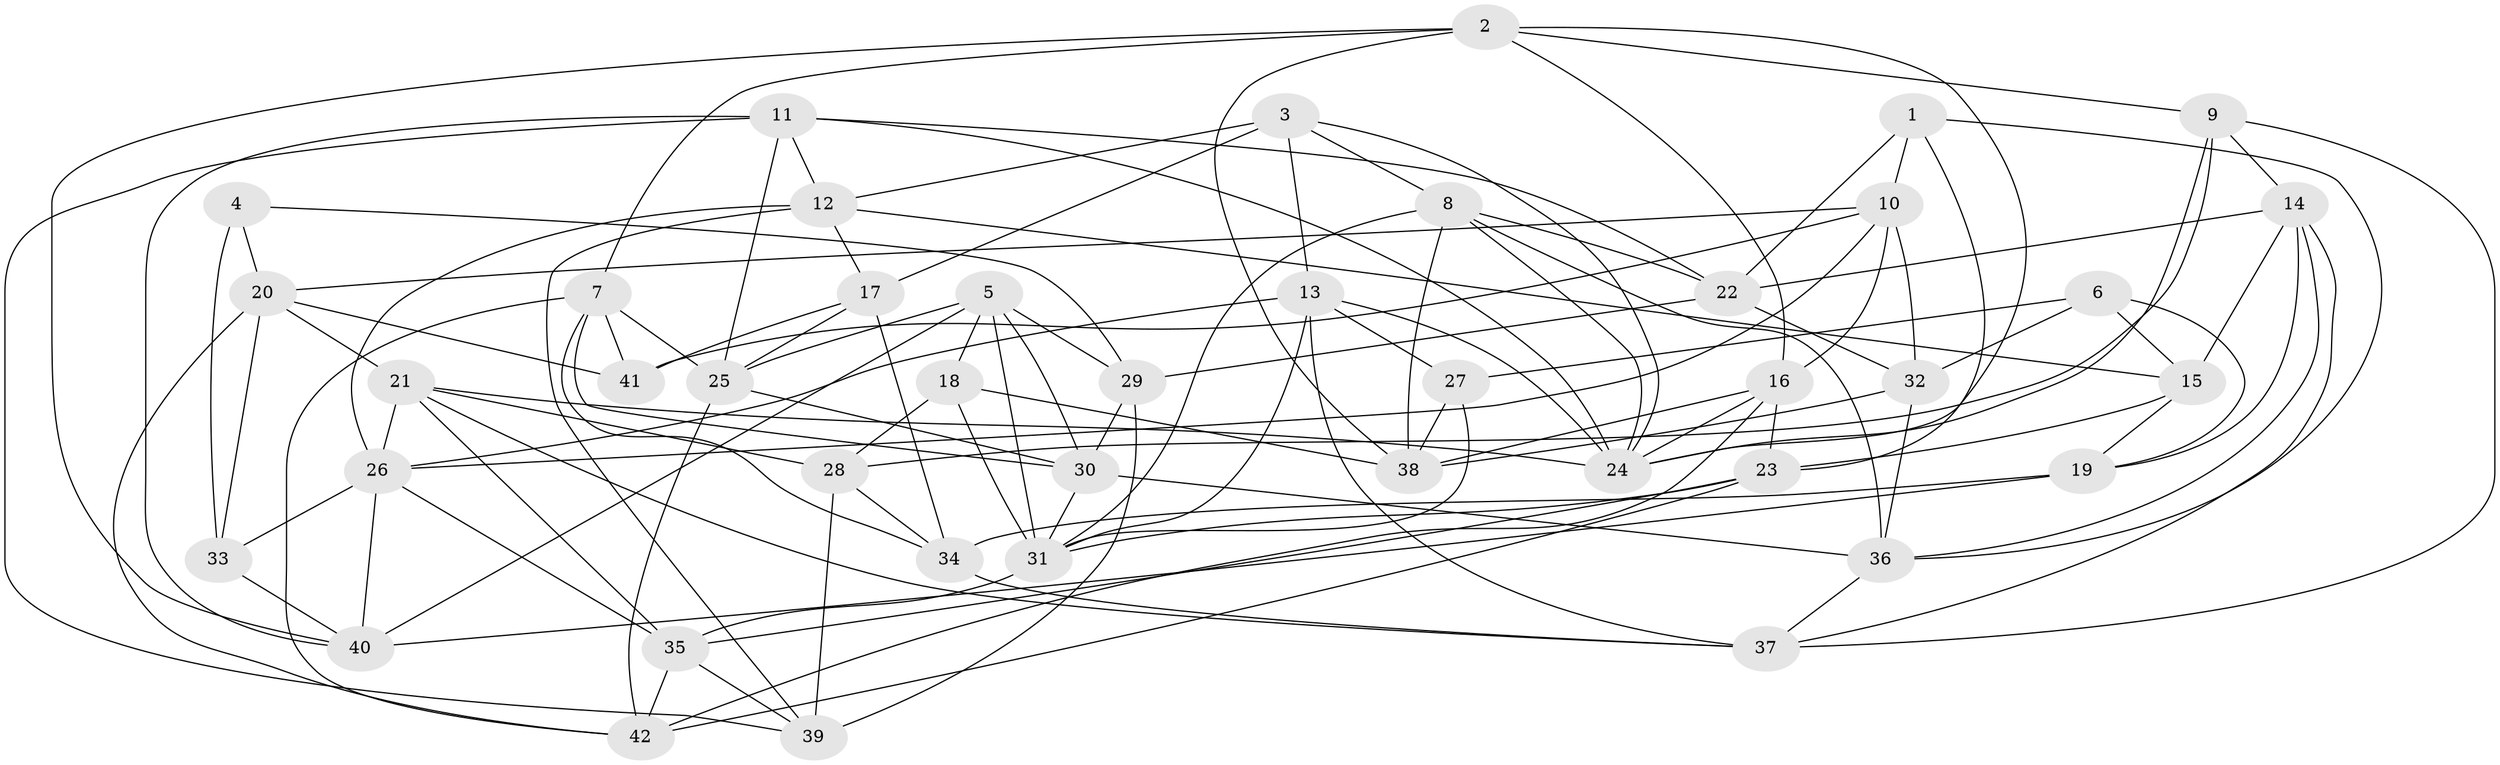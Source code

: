 // original degree distribution, {4: 1.0}
// Generated by graph-tools (version 1.1) at 2025/03/03/09/25 03:03:09]
// undirected, 42 vertices, 116 edges
graph export_dot {
graph [start="1"]
  node [color=gray90,style=filled];
  1;
  2;
  3;
  4;
  5;
  6;
  7;
  8;
  9;
  10;
  11;
  12;
  13;
  14;
  15;
  16;
  17;
  18;
  19;
  20;
  21;
  22;
  23;
  24;
  25;
  26;
  27;
  28;
  29;
  30;
  31;
  32;
  33;
  34;
  35;
  36;
  37;
  38;
  39;
  40;
  41;
  42;
  1 -- 10 [weight=1.0];
  1 -- 22 [weight=1.0];
  1 -- 23 [weight=1.0];
  1 -- 36 [weight=1.0];
  2 -- 7 [weight=1.0];
  2 -- 9 [weight=1.0];
  2 -- 16 [weight=1.0];
  2 -- 24 [weight=1.0];
  2 -- 38 [weight=1.0];
  2 -- 40 [weight=1.0];
  3 -- 8 [weight=1.0];
  3 -- 12 [weight=1.0];
  3 -- 13 [weight=1.0];
  3 -- 17 [weight=2.0];
  3 -- 24 [weight=1.0];
  4 -- 20 [weight=1.0];
  4 -- 29 [weight=1.0];
  4 -- 33 [weight=2.0];
  5 -- 18 [weight=1.0];
  5 -- 25 [weight=1.0];
  5 -- 29 [weight=1.0];
  5 -- 30 [weight=1.0];
  5 -- 31 [weight=1.0];
  5 -- 40 [weight=1.0];
  6 -- 15 [weight=2.0];
  6 -- 19 [weight=1.0];
  6 -- 27 [weight=1.0];
  6 -- 32 [weight=2.0];
  7 -- 25 [weight=1.0];
  7 -- 30 [weight=1.0];
  7 -- 34 [weight=1.0];
  7 -- 41 [weight=1.0];
  7 -- 42 [weight=1.0];
  8 -- 22 [weight=1.0];
  8 -- 24 [weight=1.0];
  8 -- 31 [weight=1.0];
  8 -- 36 [weight=1.0];
  8 -- 38 [weight=1.0];
  9 -- 14 [weight=1.0];
  9 -- 24 [weight=1.0];
  9 -- 28 [weight=2.0];
  9 -- 37 [weight=1.0];
  10 -- 16 [weight=1.0];
  10 -- 20 [weight=1.0];
  10 -- 26 [weight=1.0];
  10 -- 32 [weight=1.0];
  10 -- 41 [weight=1.0];
  11 -- 12 [weight=1.0];
  11 -- 22 [weight=1.0];
  11 -- 24 [weight=1.0];
  11 -- 25 [weight=1.0];
  11 -- 39 [weight=1.0];
  11 -- 40 [weight=1.0];
  12 -- 15 [weight=1.0];
  12 -- 17 [weight=1.0];
  12 -- 26 [weight=1.0];
  12 -- 39 [weight=1.0];
  13 -- 24 [weight=1.0];
  13 -- 26 [weight=1.0];
  13 -- 27 [weight=1.0];
  13 -- 31 [weight=1.0];
  13 -- 37 [weight=1.0];
  14 -- 15 [weight=1.0];
  14 -- 19 [weight=1.0];
  14 -- 22 [weight=1.0];
  14 -- 36 [weight=1.0];
  14 -- 37 [weight=1.0];
  15 -- 19 [weight=1.0];
  15 -- 23 [weight=1.0];
  16 -- 23 [weight=1.0];
  16 -- 24 [weight=1.0];
  16 -- 38 [weight=1.0];
  16 -- 42 [weight=1.0];
  17 -- 25 [weight=1.0];
  17 -- 34 [weight=1.0];
  17 -- 41 [weight=1.0];
  18 -- 28 [weight=1.0];
  18 -- 31 [weight=1.0];
  18 -- 38 [weight=1.0];
  19 -- 34 [weight=2.0];
  19 -- 40 [weight=1.0];
  20 -- 21 [weight=1.0];
  20 -- 33 [weight=1.0];
  20 -- 41 [weight=1.0];
  20 -- 42 [weight=1.0];
  21 -- 24 [weight=1.0];
  21 -- 26 [weight=1.0];
  21 -- 28 [weight=1.0];
  21 -- 35 [weight=1.0];
  21 -- 37 [weight=1.0];
  22 -- 29 [weight=1.0];
  22 -- 32 [weight=1.0];
  23 -- 31 [weight=1.0];
  23 -- 35 [weight=1.0];
  23 -- 42 [weight=1.0];
  25 -- 30 [weight=1.0];
  25 -- 42 [weight=1.0];
  26 -- 33 [weight=2.0];
  26 -- 35 [weight=1.0];
  26 -- 40 [weight=1.0];
  27 -- 31 [weight=1.0];
  27 -- 38 [weight=1.0];
  28 -- 34 [weight=1.0];
  28 -- 39 [weight=1.0];
  29 -- 30 [weight=1.0];
  29 -- 39 [weight=2.0];
  30 -- 31 [weight=1.0];
  30 -- 36 [weight=1.0];
  31 -- 35 [weight=1.0];
  32 -- 36 [weight=1.0];
  32 -- 38 [weight=1.0];
  33 -- 40 [weight=1.0];
  34 -- 37 [weight=1.0];
  35 -- 39 [weight=1.0];
  35 -- 42 [weight=1.0];
  36 -- 37 [weight=1.0];
}
